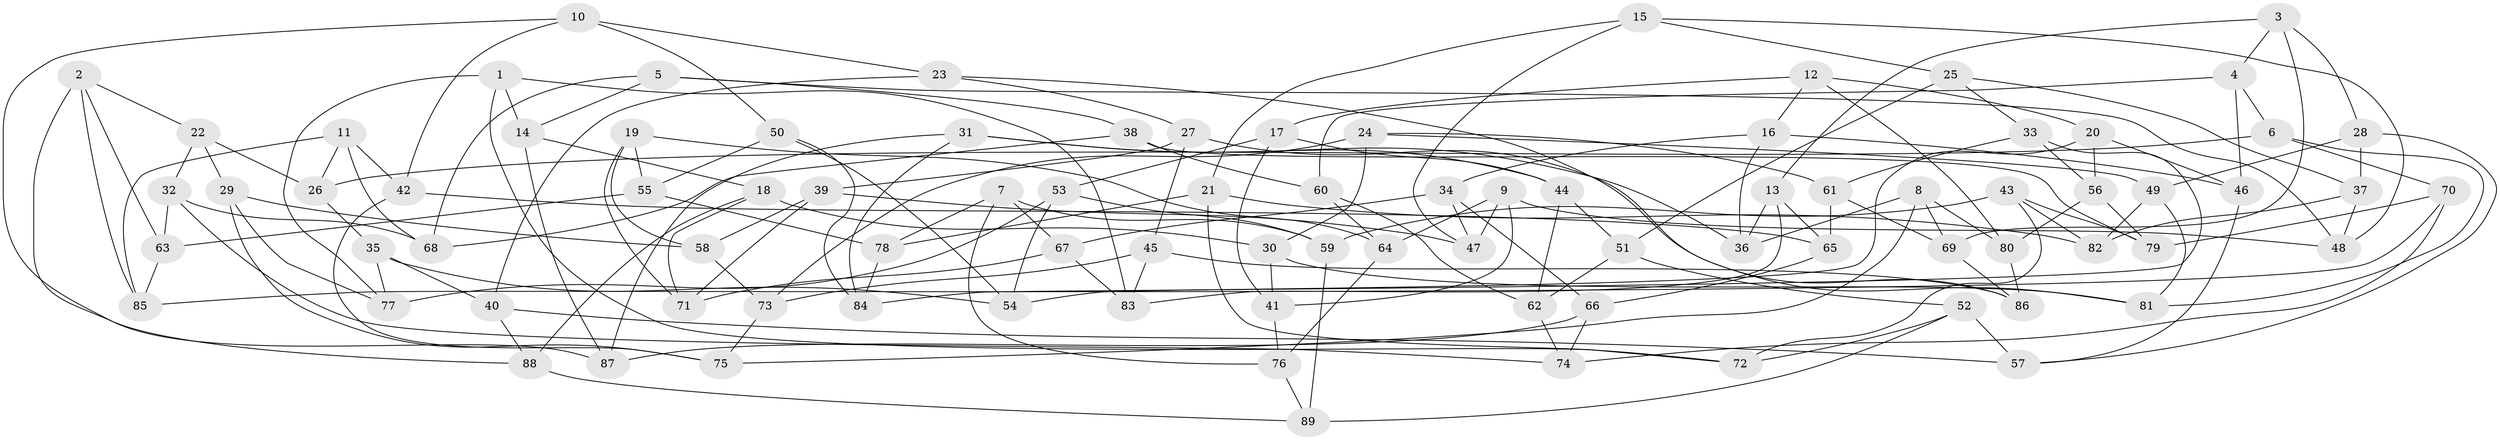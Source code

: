 // coarse degree distribution, {5: 0.15384615384615385, 4: 0.2692307692307692, 6: 0.11538461538461539, 3: 0.19230769230769232, 12: 0.038461538461538464, 11: 0.07692307692307693, 8: 0.11538461538461539, 7: 0.038461538461538464}
// Generated by graph-tools (version 1.1) at 2025/02/03/04/25 22:02:02]
// undirected, 89 vertices, 178 edges
graph export_dot {
graph [start="1"]
  node [color=gray90,style=filled];
  1;
  2;
  3;
  4;
  5;
  6;
  7;
  8;
  9;
  10;
  11;
  12;
  13;
  14;
  15;
  16;
  17;
  18;
  19;
  20;
  21;
  22;
  23;
  24;
  25;
  26;
  27;
  28;
  29;
  30;
  31;
  32;
  33;
  34;
  35;
  36;
  37;
  38;
  39;
  40;
  41;
  42;
  43;
  44;
  45;
  46;
  47;
  48;
  49;
  50;
  51;
  52;
  53;
  54;
  55;
  56;
  57;
  58;
  59;
  60;
  61;
  62;
  63;
  64;
  65;
  66;
  67;
  68;
  69;
  70;
  71;
  72;
  73;
  74;
  75;
  76;
  77;
  78;
  79;
  80;
  81;
  82;
  83;
  84;
  85;
  86;
  87;
  88;
  89;
  1 -- 72;
  1 -- 14;
  1 -- 83;
  1 -- 77;
  2 -- 88;
  2 -- 63;
  2 -- 22;
  2 -- 85;
  3 -- 4;
  3 -- 28;
  3 -- 69;
  3 -- 13;
  4 -- 6;
  4 -- 46;
  4 -- 60;
  5 -- 14;
  5 -- 38;
  5 -- 48;
  5 -- 68;
  6 -- 81;
  6 -- 26;
  6 -- 70;
  7 -- 67;
  7 -- 76;
  7 -- 78;
  7 -- 59;
  8 -- 36;
  8 -- 80;
  8 -- 75;
  8 -- 69;
  9 -- 41;
  9 -- 47;
  9 -- 48;
  9 -- 64;
  10 -- 42;
  10 -- 23;
  10 -- 87;
  10 -- 50;
  11 -- 26;
  11 -- 85;
  11 -- 68;
  11 -- 42;
  12 -- 17;
  12 -- 20;
  12 -- 16;
  12 -- 80;
  13 -- 65;
  13 -- 83;
  13 -- 36;
  14 -- 18;
  14 -- 87;
  15 -- 25;
  15 -- 48;
  15 -- 47;
  15 -- 21;
  16 -- 46;
  16 -- 36;
  16 -- 34;
  17 -- 44;
  17 -- 53;
  17 -- 41;
  18 -- 71;
  18 -- 88;
  18 -- 30;
  19 -- 71;
  19 -- 55;
  19 -- 64;
  19 -- 58;
  20 -- 54;
  20 -- 56;
  20 -- 46;
  21 -- 82;
  21 -- 78;
  21 -- 72;
  22 -- 32;
  22 -- 26;
  22 -- 29;
  23 -- 86;
  23 -- 40;
  23 -- 27;
  24 -- 49;
  24 -- 61;
  24 -- 30;
  24 -- 73;
  25 -- 33;
  25 -- 51;
  25 -- 37;
  26 -- 35;
  27 -- 39;
  27 -- 45;
  27 -- 81;
  28 -- 57;
  28 -- 49;
  28 -- 37;
  29 -- 58;
  29 -- 77;
  29 -- 75;
  30 -- 81;
  30 -- 41;
  31 -- 36;
  31 -- 44;
  31 -- 84;
  31 -- 87;
  32 -- 68;
  32 -- 63;
  32 -- 74;
  33 -- 56;
  33 -- 61;
  33 -- 84;
  34 -- 66;
  34 -- 47;
  34 -- 67;
  35 -- 40;
  35 -- 77;
  35 -- 54;
  37 -- 48;
  37 -- 82;
  38 -- 68;
  38 -- 79;
  38 -- 60;
  39 -- 71;
  39 -- 58;
  39 -- 47;
  40 -- 88;
  40 -- 57;
  41 -- 76;
  42 -- 65;
  42 -- 75;
  43 -- 79;
  43 -- 82;
  43 -- 59;
  43 -- 72;
  44 -- 62;
  44 -- 51;
  45 -- 86;
  45 -- 83;
  45 -- 73;
  46 -- 57;
  49 -- 82;
  49 -- 81;
  50 -- 54;
  50 -- 84;
  50 -- 55;
  51 -- 62;
  51 -- 52;
  52 -- 57;
  52 -- 72;
  52 -- 89;
  53 -- 77;
  53 -- 59;
  53 -- 54;
  55 -- 63;
  55 -- 78;
  56 -- 79;
  56 -- 80;
  58 -- 73;
  59 -- 89;
  60 -- 64;
  60 -- 62;
  61 -- 69;
  61 -- 65;
  62 -- 74;
  63 -- 85;
  64 -- 76;
  65 -- 66;
  66 -- 87;
  66 -- 74;
  67 -- 71;
  67 -- 83;
  69 -- 86;
  70 -- 74;
  70 -- 79;
  70 -- 85;
  73 -- 75;
  76 -- 89;
  78 -- 84;
  80 -- 86;
  88 -- 89;
}
